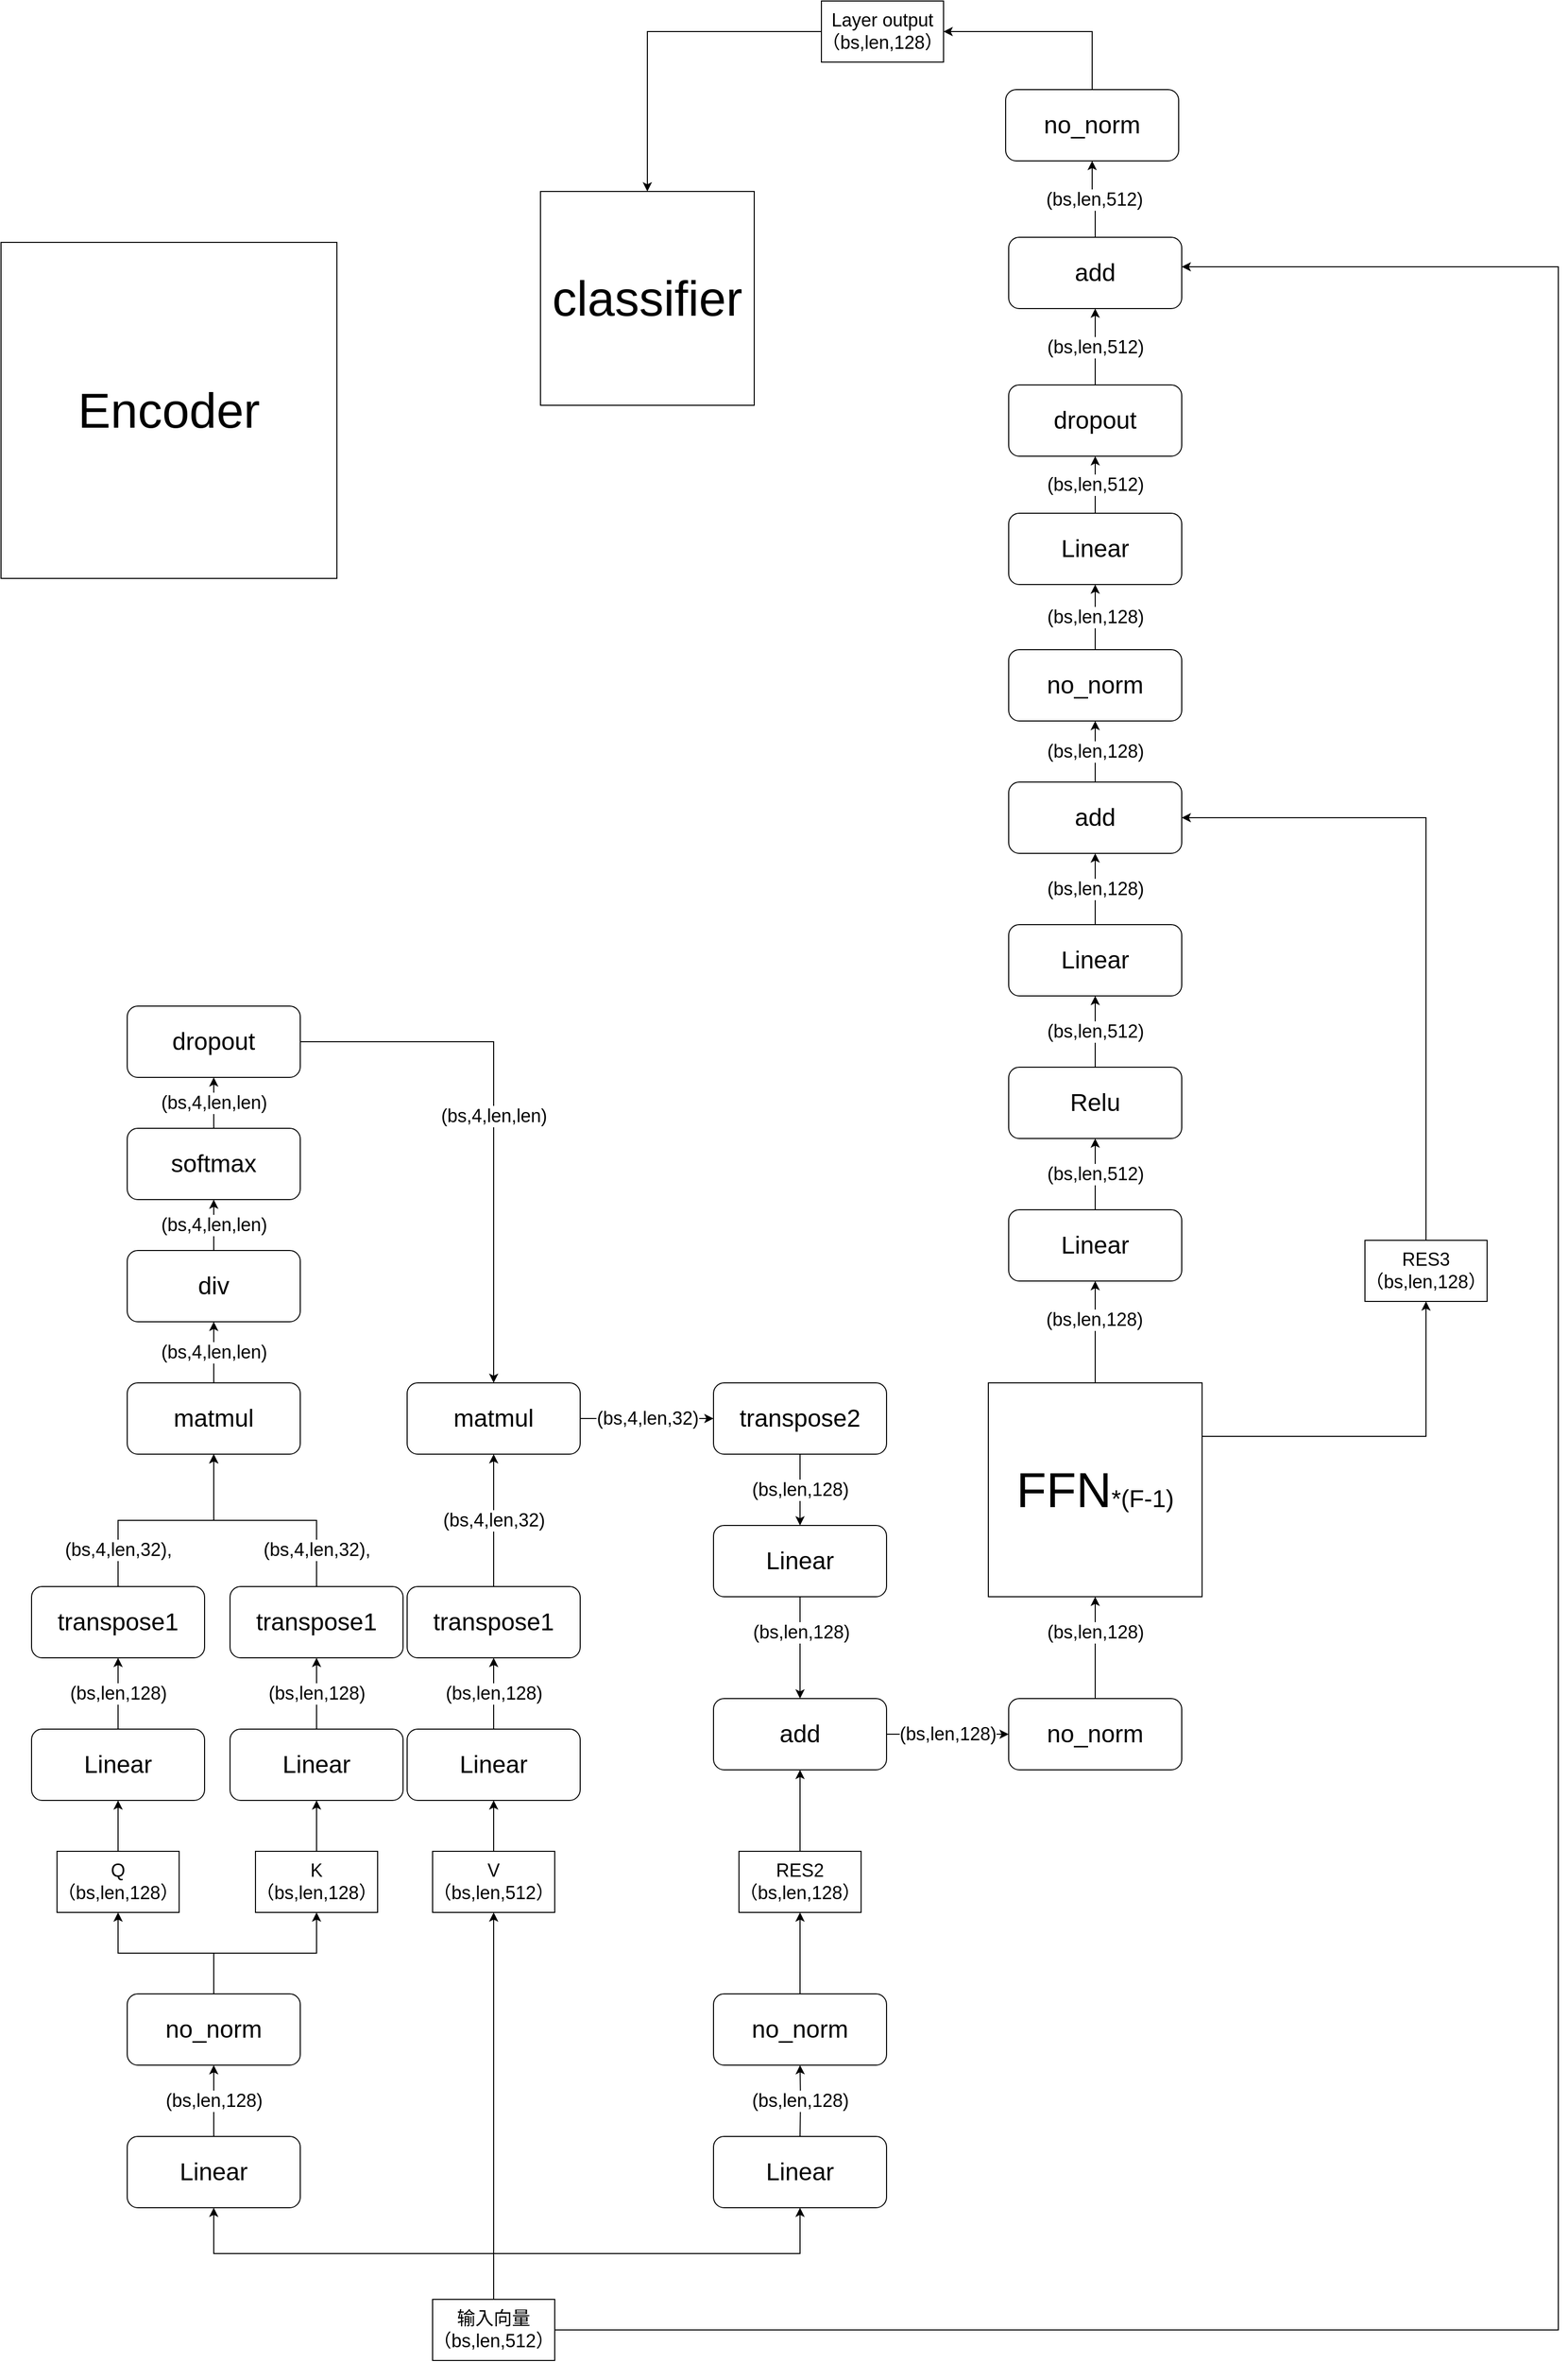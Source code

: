 <mxfile version="14.1.8" type="github">
  <diagram id="-bDwAUGZF6HEHL8bTO1k" name="Page-1">
    <mxGraphModel dx="2249" dy="1995" grid="0" gridSize="10" guides="1" tooltips="1" connect="1" arrows="1" fold="1" page="1" pageScale="1" pageWidth="827" pageHeight="1169" background="#FFFFFF" math="0" shadow="0">
      <root>
        <mxCell id="0" />
        <mxCell id="1" parent="0" />
        <mxCell id="z0Eabihm9_tUjj2ShErL-15" value="&lt;font style=&quot;font-size: 18px&quot;&gt;(bs,len,128)&lt;/font&gt;" style="edgeStyle=orthogonalEdgeStyle;rounded=0;orthogonalLoop=1;jettySize=auto;html=1;exitX=0.5;exitY=0;exitDx=0;exitDy=0;entryX=0.5;entryY=1;entryDx=0;entryDy=0;" parent="1" source="z0Eabihm9_tUjj2ShErL-3" target="z0Eabihm9_tUjj2ShErL-9" edge="1">
          <mxGeometry relative="1" as="geometry" />
        </mxCell>
        <mxCell id="z0Eabihm9_tUjj2ShErL-3" value="&lt;font style=&quot;font-size: 24px&quot;&gt;Linear&lt;/font&gt;" style="rounded=1;whiteSpace=wrap;html=1;" parent="1" vertex="1">
          <mxGeometry x="84" y="1010" width="170" height="70" as="geometry" />
        </mxCell>
        <mxCell id="z0Eabihm9_tUjj2ShErL-4" value="&lt;font style=&quot;font-size: 24px&quot;&gt;Linear&lt;/font&gt;" style="rounded=1;whiteSpace=wrap;html=1;" parent="1" vertex="1">
          <mxGeometry x="660" y="1010" width="170" height="70" as="geometry" />
        </mxCell>
        <mxCell id="z0Eabihm9_tUjj2ShErL-7" style="edgeStyle=orthogonalEdgeStyle;rounded=0;orthogonalLoop=1;jettySize=auto;html=1;exitX=0.5;exitY=0;exitDx=0;exitDy=0;entryX=0.5;entryY=1;entryDx=0;entryDy=0;" parent="1" source="z0Eabihm9_tUjj2ShErL-5" target="z0Eabihm9_tUjj2ShErL-3" edge="1">
          <mxGeometry relative="1" as="geometry" />
        </mxCell>
        <mxCell id="z0Eabihm9_tUjj2ShErL-8" style="edgeStyle=orthogonalEdgeStyle;rounded=0;orthogonalLoop=1;jettySize=auto;html=1;exitX=0.5;exitY=0;exitDx=0;exitDy=0;entryX=0.5;entryY=1;entryDx=0;entryDy=0;" parent="1" source="z0Eabihm9_tUjj2ShErL-5" target="z0Eabihm9_tUjj2ShErL-4" edge="1">
          <mxGeometry relative="1" as="geometry" />
        </mxCell>
        <mxCell id="z0Eabihm9_tUjj2ShErL-33" style="edgeStyle=orthogonalEdgeStyle;rounded=0;orthogonalLoop=1;jettySize=auto;html=1;exitX=0.5;exitY=0;exitDx=0;exitDy=0;entryX=0.5;entryY=1;entryDx=0;entryDy=0;" parent="1" source="z0Eabihm9_tUjj2ShErL-5" target="z0Eabihm9_tUjj2ShErL-27" edge="1">
          <mxGeometry relative="1" as="geometry">
            <mxPoint x="444" y="1080" as="targetPoint" />
          </mxGeometry>
        </mxCell>
        <mxCell id="z0Eabihm9_tUjj2ShErL-121" style="edgeStyle=orthogonalEdgeStyle;rounded=0;orthogonalLoop=1;jettySize=auto;html=1;exitX=1;exitY=0.5;exitDx=0;exitDy=0;entryX=1;entryY=0.414;entryDx=0;entryDy=0;entryPerimeter=0;" parent="1" source="z0Eabihm9_tUjj2ShErL-5" target="z0Eabihm9_tUjj2ShErL-117" edge="1">
          <mxGeometry relative="1" as="geometry">
            <Array as="points">
              <mxPoint x="1490" y="1200" />
              <mxPoint x="1490" y="-826" />
            </Array>
          </mxGeometry>
        </mxCell>
        <mxCell id="z0Eabihm9_tUjj2ShErL-5" value="&lt;font style=&quot;font-size: 18px&quot;&gt;输入向量&lt;br&gt;（bs,len,512）&lt;/font&gt;" style="rounded=0;whiteSpace=wrap;html=1;" parent="1" vertex="1">
          <mxGeometry x="384" y="1170" width="120" height="60" as="geometry" />
        </mxCell>
        <mxCell id="z0Eabihm9_tUjj2ShErL-28" style="edgeStyle=orthogonalEdgeStyle;rounded=0;orthogonalLoop=1;jettySize=auto;html=1;exitX=0.5;exitY=0;exitDx=0;exitDy=0;entryX=0.5;entryY=1;entryDx=0;entryDy=0;" parent="1" source="z0Eabihm9_tUjj2ShErL-9" target="z0Eabihm9_tUjj2ShErL-21" edge="1">
          <mxGeometry relative="1" as="geometry" />
        </mxCell>
        <mxCell id="z0Eabihm9_tUjj2ShErL-29" style="edgeStyle=orthogonalEdgeStyle;rounded=0;orthogonalLoop=1;jettySize=auto;html=1;exitX=0.5;exitY=0;exitDx=0;exitDy=0;entryX=0.5;entryY=1;entryDx=0;entryDy=0;" parent="1" source="z0Eabihm9_tUjj2ShErL-9" target="z0Eabihm9_tUjj2ShErL-22" edge="1">
          <mxGeometry relative="1" as="geometry" />
        </mxCell>
        <mxCell id="z0Eabihm9_tUjj2ShErL-9" value="&lt;font style=&quot;font-size: 24px&quot;&gt;no_norm&lt;/font&gt;" style="rounded=1;whiteSpace=wrap;html=1;" parent="1" vertex="1">
          <mxGeometry x="84" y="870" width="170" height="70" as="geometry" />
        </mxCell>
        <mxCell id="z0Eabihm9_tUjj2ShErL-31" style="edgeStyle=orthogonalEdgeStyle;rounded=0;orthogonalLoop=1;jettySize=auto;html=1;exitX=0.5;exitY=0;exitDx=0;exitDy=0;entryX=0.5;entryY=1;entryDx=0;entryDy=0;" parent="1" source="z0Eabihm9_tUjj2ShErL-10" target="z0Eabihm9_tUjj2ShErL-23" edge="1">
          <mxGeometry relative="1" as="geometry" />
        </mxCell>
        <mxCell id="z0Eabihm9_tUjj2ShErL-10" value="&lt;font style=&quot;font-size: 24px&quot;&gt;no_norm&lt;/font&gt;" style="rounded=1;whiteSpace=wrap;html=1;" parent="1" vertex="1">
          <mxGeometry x="660" y="870" width="170" height="70" as="geometry" />
        </mxCell>
        <mxCell id="z0Eabihm9_tUjj2ShErL-19" value="&lt;font style=&quot;font-size: 18px&quot;&gt;(bs,len,128)&lt;/font&gt;" style="edgeStyle=orthogonalEdgeStyle;rounded=0;orthogonalLoop=1;jettySize=auto;html=1;entryX=0.5;entryY=1;entryDx=0;entryDy=0;" parent="1" target="z0Eabihm9_tUjj2ShErL-10" edge="1">
          <mxGeometry relative="1" as="geometry">
            <mxPoint x="745" y="1010" as="sourcePoint" />
            <mxPoint x="395" y="950" as="targetPoint" />
          </mxGeometry>
        </mxCell>
        <mxCell id="z0Eabihm9_tUjj2ShErL-37" style="edgeStyle=orthogonalEdgeStyle;rounded=0;orthogonalLoop=1;jettySize=auto;html=1;exitX=0.5;exitY=0;exitDx=0;exitDy=0;entryX=0.5;entryY=1;entryDx=0;entryDy=0;" parent="1" source="z0Eabihm9_tUjj2ShErL-21" target="z0Eabihm9_tUjj2ShErL-34" edge="1">
          <mxGeometry relative="1" as="geometry" />
        </mxCell>
        <mxCell id="z0Eabihm9_tUjj2ShErL-21" value="&lt;font style=&quot;font-size: 18px&quot;&gt;Q&lt;br&gt;（bs,len,128）&lt;/font&gt;" style="rounded=0;whiteSpace=wrap;html=1;" parent="1" vertex="1">
          <mxGeometry x="15" y="730" width="120" height="60" as="geometry" />
        </mxCell>
        <mxCell id="z0Eabihm9_tUjj2ShErL-38" style="edgeStyle=orthogonalEdgeStyle;rounded=0;orthogonalLoop=1;jettySize=auto;html=1;exitX=0.5;exitY=0;exitDx=0;exitDy=0;entryX=0.5;entryY=1;entryDx=0;entryDy=0;" parent="1" source="z0Eabihm9_tUjj2ShErL-22" edge="1">
          <mxGeometry relative="1" as="geometry">
            <mxPoint x="270" y="680" as="targetPoint" />
          </mxGeometry>
        </mxCell>
        <mxCell id="z0Eabihm9_tUjj2ShErL-22" value="&lt;font style=&quot;font-size: 18px&quot;&gt;K&lt;br&gt;（bs,len,128）&lt;/font&gt;" style="rounded=0;whiteSpace=wrap;html=1;" parent="1" vertex="1">
          <mxGeometry x="210" y="730" width="120" height="60" as="geometry" />
        </mxCell>
        <mxCell id="z0Eabihm9_tUjj2ShErL-74" style="edgeStyle=orthogonalEdgeStyle;rounded=0;orthogonalLoop=1;jettySize=auto;html=1;exitX=0.5;exitY=0;exitDx=0;exitDy=0;" parent="1" source="z0Eabihm9_tUjj2ShErL-23" target="z0Eabihm9_tUjj2ShErL-72" edge="1">
          <mxGeometry relative="1" as="geometry" />
        </mxCell>
        <mxCell id="z0Eabihm9_tUjj2ShErL-23" value="&lt;font style=&quot;font-size: 18px&quot;&gt;RES2&lt;br&gt;（bs,len,128）&lt;/font&gt;" style="rounded=0;whiteSpace=wrap;html=1;" parent="1" vertex="1">
          <mxGeometry x="685" y="730" width="120" height="60" as="geometry" />
        </mxCell>
        <mxCell id="z0Eabihm9_tUjj2ShErL-39" style="edgeStyle=orthogonalEdgeStyle;rounded=0;orthogonalLoop=1;jettySize=auto;html=1;exitX=0.5;exitY=0;exitDx=0;exitDy=0;entryX=0.5;entryY=1;entryDx=0;entryDy=0;" parent="1" source="z0Eabihm9_tUjj2ShErL-27" edge="1">
          <mxGeometry relative="1" as="geometry">
            <mxPoint x="444" y="680" as="targetPoint" />
          </mxGeometry>
        </mxCell>
        <mxCell id="z0Eabihm9_tUjj2ShErL-27" value="&lt;font style=&quot;font-size: 18px&quot;&gt;V&lt;br&gt;（bs,len,512）&lt;/font&gt;" style="rounded=0;whiteSpace=wrap;html=1;" parent="1" vertex="1">
          <mxGeometry x="384" y="730" width="120" height="60" as="geometry" />
        </mxCell>
        <mxCell id="z0Eabihm9_tUjj2ShErL-34" value="&lt;font style=&quot;font-size: 24px&quot;&gt;Linear&lt;/font&gt;" style="rounded=1;whiteSpace=wrap;html=1;" parent="1" vertex="1">
          <mxGeometry x="-10" y="610" width="170" height="70" as="geometry" />
        </mxCell>
        <mxCell id="z0Eabihm9_tUjj2ShErL-55" value="&lt;font style=&quot;font-size: 18px&quot;&gt;(bs,4,len,32),&lt;/font&gt;" style="edgeStyle=orthogonalEdgeStyle;rounded=0;orthogonalLoop=1;jettySize=auto;html=1;exitX=0.5;exitY=0;exitDx=0;exitDy=0;entryX=0.5;entryY=1;entryDx=0;entryDy=0;" parent="1" source="z0Eabihm9_tUjj2ShErL-40" target="z0Eabihm9_tUjj2ShErL-54" edge="1">
          <mxGeometry x="-0.674" relative="1" as="geometry">
            <mxPoint as="offset" />
          </mxGeometry>
        </mxCell>
        <mxCell id="z0Eabihm9_tUjj2ShErL-40" value="&lt;font style=&quot;font-size: 24px&quot;&gt;transpose1&lt;/font&gt;" style="rounded=1;whiteSpace=wrap;html=1;" parent="1" vertex="1">
          <mxGeometry x="-10" y="470" width="170" height="70" as="geometry" />
        </mxCell>
        <mxCell id="z0Eabihm9_tUjj2ShErL-43" value="&lt;font style=&quot;font-size: 18px&quot;&gt;(bs,len,128)&lt;/font&gt;" style="edgeStyle=orthogonalEdgeStyle;rounded=0;orthogonalLoop=1;jettySize=auto;html=1;exitX=0.5;exitY=0;exitDx=0;exitDy=0;entryX=0.5;entryY=1;entryDx=0;entryDy=0;" parent="1" source="z0Eabihm9_tUjj2ShErL-34" target="z0Eabihm9_tUjj2ShErL-40" edge="1">
          <mxGeometry relative="1" as="geometry">
            <mxPoint x="77" y="605" as="sourcePoint" />
            <mxPoint x="77" y="555" as="targetPoint" />
          </mxGeometry>
        </mxCell>
        <mxCell id="z0Eabihm9_tUjj2ShErL-48" value="&lt;font style=&quot;font-size: 24px&quot;&gt;Linear&lt;/font&gt;" style="rounded=1;whiteSpace=wrap;html=1;" parent="1" vertex="1">
          <mxGeometry x="185" y="610" width="170" height="70" as="geometry" />
        </mxCell>
        <mxCell id="z0Eabihm9_tUjj2ShErL-56" value="&lt;font style=&quot;font-size: 18px&quot;&gt;&lt;span style=&quot;color: rgb(0 , 0 , 0) ; font-family: &amp;#34;helvetica&amp;#34; ; font-style: normal ; font-weight: 400 ; letter-spacing: normal ; text-align: center ; text-indent: 0px ; text-transform: none ; word-spacing: 0px ; background-color: rgb(255 , 255 , 255) ; display: inline ; float: none&quot;&gt;(bs,4,len,32),&lt;/span&gt;&lt;br&gt;&lt;/font&gt;" style="edgeStyle=orthogonalEdgeStyle;rounded=0;orthogonalLoop=1;jettySize=auto;html=1;exitX=0.5;exitY=0;exitDx=0;exitDy=0;entryX=0.5;entryY=1;entryDx=0;entryDy=0;" parent="1" source="z0Eabihm9_tUjj2ShErL-49" target="z0Eabihm9_tUjj2ShErL-54" edge="1">
          <mxGeometry x="-0.686" relative="1" as="geometry">
            <mxPoint x="170" y="390" as="targetPoint" />
            <mxPoint as="offset" />
          </mxGeometry>
        </mxCell>
        <mxCell id="z0Eabihm9_tUjj2ShErL-49" value="&lt;span style=&quot;font-size: 24px&quot;&gt;transpose1&lt;/span&gt;" style="rounded=1;whiteSpace=wrap;html=1;" parent="1" vertex="1">
          <mxGeometry x="185" y="470" width="170" height="70" as="geometry" />
        </mxCell>
        <mxCell id="z0Eabihm9_tUjj2ShErL-50" value="&lt;font style=&quot;font-size: 18px&quot;&gt;(bs,len,128)&lt;/font&gt;" style="edgeStyle=orthogonalEdgeStyle;rounded=0;orthogonalLoop=1;jettySize=auto;html=1;exitX=0.5;exitY=0;exitDx=0;exitDy=0;entryX=0.5;entryY=1;entryDx=0;entryDy=0;" parent="1" source="z0Eabihm9_tUjj2ShErL-48" target="z0Eabihm9_tUjj2ShErL-49" edge="1">
          <mxGeometry relative="1" as="geometry">
            <mxPoint x="272" y="605" as="sourcePoint" />
            <mxPoint x="272" y="555" as="targetPoint" />
          </mxGeometry>
        </mxCell>
        <mxCell id="z0Eabihm9_tUjj2ShErL-51" value="&lt;font style=&quot;font-size: 24px&quot;&gt;Linear&lt;/font&gt;" style="rounded=1;whiteSpace=wrap;html=1;" parent="1" vertex="1">
          <mxGeometry x="359" y="610" width="170" height="70" as="geometry" />
        </mxCell>
        <mxCell id="z0Eabihm9_tUjj2ShErL-66" value="&lt;font style=&quot;font-size: 18px&quot;&gt;(bs,4,len,32)&lt;/font&gt;" style="edgeStyle=orthogonalEdgeStyle;rounded=0;orthogonalLoop=1;jettySize=auto;html=1;exitX=0.5;exitY=0;exitDx=0;exitDy=0;entryX=0.5;entryY=1;entryDx=0;entryDy=0;" parent="1" source="z0Eabihm9_tUjj2ShErL-52" target="z0Eabihm9_tUjj2ShErL-64" edge="1">
          <mxGeometry relative="1" as="geometry" />
        </mxCell>
        <mxCell id="z0Eabihm9_tUjj2ShErL-52" value="&lt;span style=&quot;font-size: 24px&quot;&gt;transpose1&lt;/span&gt;" style="rounded=1;whiteSpace=wrap;html=1;" parent="1" vertex="1">
          <mxGeometry x="359" y="470" width="170" height="70" as="geometry" />
        </mxCell>
        <mxCell id="z0Eabihm9_tUjj2ShErL-53" value="&lt;font style=&quot;font-size: 18px&quot;&gt;(bs,len,128)&lt;/font&gt;" style="edgeStyle=orthogonalEdgeStyle;rounded=0;orthogonalLoop=1;jettySize=auto;html=1;exitX=0.5;exitY=0;exitDx=0;exitDy=0;entryX=0.5;entryY=1;entryDx=0;entryDy=0;" parent="1" source="z0Eabihm9_tUjj2ShErL-51" target="z0Eabihm9_tUjj2ShErL-52" edge="1">
          <mxGeometry relative="1" as="geometry">
            <mxPoint x="446" y="605" as="sourcePoint" />
            <mxPoint x="446" y="555" as="targetPoint" />
          </mxGeometry>
        </mxCell>
        <mxCell id="z0Eabihm9_tUjj2ShErL-59" value="&lt;font style=&quot;font-size: 18px&quot;&gt;(bs,4,len,len)&lt;/font&gt;" style="edgeStyle=orthogonalEdgeStyle;rounded=0;orthogonalLoop=1;jettySize=auto;html=1;exitX=0.5;exitY=0;exitDx=0;exitDy=0;entryX=0.5;entryY=1;entryDx=0;entryDy=0;" parent="1" source="z0Eabihm9_tUjj2ShErL-54" target="z0Eabihm9_tUjj2ShErL-58" edge="1">
          <mxGeometry relative="1" as="geometry" />
        </mxCell>
        <mxCell id="z0Eabihm9_tUjj2ShErL-54" value="&lt;font style=&quot;font-size: 24px&quot;&gt;matmul&lt;/font&gt;" style="rounded=1;whiteSpace=wrap;html=1;" parent="1" vertex="1">
          <mxGeometry x="84" y="270" width="170" height="70" as="geometry" />
        </mxCell>
        <mxCell id="z0Eabihm9_tUjj2ShErL-62" value="&lt;font style=&quot;font-size: 18px&quot;&gt;(bs,4,len,len)&lt;/font&gt;" style="edgeStyle=orthogonalEdgeStyle;rounded=0;orthogonalLoop=1;jettySize=auto;html=1;exitX=0.5;exitY=0;exitDx=0;exitDy=0;entryX=0.5;entryY=1;entryDx=0;entryDy=0;" parent="1" source="z0Eabihm9_tUjj2ShErL-58" target="z0Eabihm9_tUjj2ShErL-60" edge="1">
          <mxGeometry relative="1" as="geometry" />
        </mxCell>
        <mxCell id="z0Eabihm9_tUjj2ShErL-58" value="&lt;font style=&quot;font-size: 24px&quot;&gt;div&lt;/font&gt;" style="rounded=1;whiteSpace=wrap;html=1;" parent="1" vertex="1">
          <mxGeometry x="84" y="140" width="170" height="70" as="geometry" />
        </mxCell>
        <mxCell id="z0Eabihm9_tUjj2ShErL-63" value="&lt;font style=&quot;font-size: 18px&quot;&gt;(bs,4,len,len)&lt;/font&gt;" style="edgeStyle=orthogonalEdgeStyle;rounded=0;orthogonalLoop=1;jettySize=auto;html=1;exitX=0.5;exitY=0;exitDx=0;exitDy=0;entryX=0.5;entryY=1;entryDx=0;entryDy=0;" parent="1" source="z0Eabihm9_tUjj2ShErL-60" target="z0Eabihm9_tUjj2ShErL-61" edge="1">
          <mxGeometry relative="1" as="geometry" />
        </mxCell>
        <mxCell id="z0Eabihm9_tUjj2ShErL-60" value="&lt;font style=&quot;font-size: 24px&quot;&gt;softmax&lt;/font&gt;" style="rounded=1;whiteSpace=wrap;html=1;" parent="1" vertex="1">
          <mxGeometry x="84" y="20" width="170" height="70" as="geometry" />
        </mxCell>
        <mxCell id="z0Eabihm9_tUjj2ShErL-65" value="&lt;font style=&quot;font-size: 18px&quot;&gt;(bs,4,len,len)&lt;/font&gt;" style="edgeStyle=orthogonalEdgeStyle;rounded=0;orthogonalLoop=1;jettySize=auto;html=1;exitX=1;exitY=0.5;exitDx=0;exitDy=0;entryX=0.5;entryY=0;entryDx=0;entryDy=0;" parent="1" source="z0Eabihm9_tUjj2ShErL-61" target="z0Eabihm9_tUjj2ShErL-64" edge="1">
          <mxGeometry relative="1" as="geometry">
            <mxPoint x="310" y="310" as="targetPoint" />
          </mxGeometry>
        </mxCell>
        <mxCell id="z0Eabihm9_tUjj2ShErL-61" value="&lt;font style=&quot;font-size: 24px&quot;&gt;dropout&lt;/font&gt;" style="rounded=1;whiteSpace=wrap;html=1;" parent="1" vertex="1">
          <mxGeometry x="84" y="-100" width="170" height="70" as="geometry" />
        </mxCell>
        <mxCell id="z0Eabihm9_tUjj2ShErL-69" value="&lt;font style=&quot;font-size: 18px&quot;&gt;(bs,4,len,32)&lt;/font&gt;" style="edgeStyle=orthogonalEdgeStyle;rounded=0;orthogonalLoop=1;jettySize=auto;html=1;exitX=1;exitY=0.5;exitDx=0;exitDy=0;" parent="1" source="z0Eabihm9_tUjj2ShErL-64" target="z0Eabihm9_tUjj2ShErL-67" edge="1">
          <mxGeometry relative="1" as="geometry" />
        </mxCell>
        <mxCell id="z0Eabihm9_tUjj2ShErL-64" value="&lt;font style=&quot;font-size: 24px&quot;&gt;matmul&lt;/font&gt;" style="rounded=1;whiteSpace=wrap;html=1;" parent="1" vertex="1">
          <mxGeometry x="359" y="270" width="170" height="70" as="geometry" />
        </mxCell>
        <mxCell id="z0Eabihm9_tUjj2ShErL-83" value="&lt;font style=&quot;font-size: 18px&quot;&gt;(bs,len,128)&lt;/font&gt;" style="edgeStyle=orthogonalEdgeStyle;rounded=0;orthogonalLoop=1;jettySize=auto;html=1;" parent="1" source="z0Eabihm9_tUjj2ShErL-67" target="z0Eabihm9_tUjj2ShErL-70" edge="1">
          <mxGeometry relative="1" as="geometry" />
        </mxCell>
        <mxCell id="z0Eabihm9_tUjj2ShErL-67" value="&lt;font style=&quot;font-size: 24px&quot;&gt;transpose2&lt;/font&gt;" style="rounded=1;whiteSpace=wrap;html=1;" parent="1" vertex="1">
          <mxGeometry x="660" y="270" width="170" height="70" as="geometry" />
        </mxCell>
        <mxCell id="z0Eabihm9_tUjj2ShErL-78" value="" style="edgeStyle=orthogonalEdgeStyle;rounded=0;orthogonalLoop=1;jettySize=auto;html=1;" parent="1" source="z0Eabihm9_tUjj2ShErL-70" target="z0Eabihm9_tUjj2ShErL-72" edge="1">
          <mxGeometry relative="1" as="geometry" />
        </mxCell>
        <mxCell id="z0Eabihm9_tUjj2ShErL-79" value="&lt;font style=&quot;font-size: 18px&quot;&gt;(bs,len,128)&lt;/font&gt;" style="edgeLabel;html=1;align=center;verticalAlign=middle;resizable=0;points=[];" parent="z0Eabihm9_tUjj2ShErL-78" vertex="1" connectable="0">
          <mxGeometry x="-0.3" y="1" relative="1" as="geometry">
            <mxPoint as="offset" />
          </mxGeometry>
        </mxCell>
        <mxCell id="z0Eabihm9_tUjj2ShErL-70" value="&lt;span style=&quot;font-size: 24px&quot;&gt;Linear&lt;/span&gt;" style="rounded=1;whiteSpace=wrap;html=1;" parent="1" vertex="1">
          <mxGeometry x="660" y="410" width="170" height="70" as="geometry" />
        </mxCell>
        <mxCell id="z0Eabihm9_tUjj2ShErL-89" value="&lt;font style=&quot;font-size: 18px&quot;&gt;(bs,len,128)&lt;/font&gt;" style="edgeStyle=orthogonalEdgeStyle;rounded=0;orthogonalLoop=1;jettySize=auto;html=1;exitX=1;exitY=0.5;exitDx=0;exitDy=0;entryX=0;entryY=0.5;entryDx=0;entryDy=0;" parent="1" source="z0Eabihm9_tUjj2ShErL-72" target="z0Eabihm9_tUjj2ShErL-76" edge="1">
          <mxGeometry relative="1" as="geometry" />
        </mxCell>
        <mxCell id="z0Eabihm9_tUjj2ShErL-72" value="&lt;font style=&quot;font-size: 24px&quot;&gt;add&lt;/font&gt;" style="rounded=1;whiteSpace=wrap;html=1;" parent="1" vertex="1">
          <mxGeometry x="660" y="580" width="170" height="70" as="geometry" />
        </mxCell>
        <mxCell id="z0Eabihm9_tUjj2ShErL-81" style="edgeStyle=orthogonalEdgeStyle;rounded=0;orthogonalLoop=1;jettySize=auto;html=1;exitX=0.5;exitY=0;exitDx=0;exitDy=0;entryX=0.5;entryY=1;entryDx=0;entryDy=0;" parent="1" source="z0Eabihm9_tUjj2ShErL-76" edge="1">
          <mxGeometry relative="1" as="geometry">
            <mxPoint x="1035" y="480" as="targetPoint" />
          </mxGeometry>
        </mxCell>
        <mxCell id="z0Eabihm9_tUjj2ShErL-82" value="&lt;font style=&quot;font-size: 18px&quot;&gt;(bs,len,128)&lt;/font&gt;" style="edgeLabel;html=1;align=center;verticalAlign=middle;resizable=0;points=[];" parent="z0Eabihm9_tUjj2ShErL-81" vertex="1" connectable="0">
          <mxGeometry x="0.3" y="1" relative="1" as="geometry">
            <mxPoint as="offset" />
          </mxGeometry>
        </mxCell>
        <mxCell id="z0Eabihm9_tUjj2ShErL-76" value="&lt;font style=&quot;font-size: 24px&quot;&gt;no_norm&lt;/font&gt;" style="rounded=1;whiteSpace=wrap;html=1;" parent="1" vertex="1">
          <mxGeometry x="950" y="580" width="170" height="70" as="geometry" />
        </mxCell>
        <mxCell id="z0Eabihm9_tUjj2ShErL-91" style="edgeStyle=orthogonalEdgeStyle;rounded=0;orthogonalLoop=1;jettySize=auto;html=1;exitX=0.5;exitY=0;exitDx=0;exitDy=0;entryX=0.5;entryY=1;entryDx=0;entryDy=0;" parent="1" source="z0Eabihm9_tUjj2ShErL-86" target="z0Eabihm9_tUjj2ShErL-90" edge="1">
          <mxGeometry relative="1" as="geometry" />
        </mxCell>
        <mxCell id="z0Eabihm9_tUjj2ShErL-92" value="&lt;font style=&quot;font-size: 18px&quot;&gt;(bs,len,128)&lt;/font&gt;" style="edgeLabel;html=1;align=center;verticalAlign=middle;resizable=0;points=[];" parent="z0Eabihm9_tUjj2ShErL-91" vertex="1" connectable="0">
          <mxGeometry x="0.24" y="1" relative="1" as="geometry">
            <mxPoint as="offset" />
          </mxGeometry>
        </mxCell>
        <mxCell id="Jz__1WM29iwP3S1xcmF--2" style="edgeStyle=orthogonalEdgeStyle;rounded=0;orthogonalLoop=1;jettySize=auto;html=1;exitX=1;exitY=0.25;exitDx=0;exitDy=0;entryX=0.5;entryY=1;entryDx=0;entryDy=0;" parent="1" source="z0Eabihm9_tUjj2ShErL-86" target="z0Eabihm9_tUjj2ShErL-107" edge="1">
          <mxGeometry relative="1" as="geometry" />
        </mxCell>
        <mxCell id="z0Eabihm9_tUjj2ShErL-86" value="&lt;font style=&quot;font-size: 48px&quot;&gt;FFN&lt;/font&gt;&lt;font style=&quot;font-size: 24px&quot;&gt;*(F-1)&lt;/font&gt;" style="whiteSpace=wrap;html=1;aspect=fixed;" parent="1" vertex="1">
          <mxGeometry x="930" y="270" width="210" height="210" as="geometry" />
        </mxCell>
        <mxCell id="z0Eabihm9_tUjj2ShErL-94" value="&lt;font style=&quot;font-size: 18px&quot;&gt;(bs,len,512)&lt;/font&gt;" style="edgeStyle=orthogonalEdgeStyle;rounded=0;orthogonalLoop=1;jettySize=auto;html=1;exitX=0.5;exitY=0;exitDx=0;exitDy=0;entryX=0.5;entryY=1;entryDx=0;entryDy=0;" parent="1" source="z0Eabihm9_tUjj2ShErL-90" target="z0Eabihm9_tUjj2ShErL-93" edge="1">
          <mxGeometry relative="1" as="geometry" />
        </mxCell>
        <mxCell id="z0Eabihm9_tUjj2ShErL-90" value="&lt;font style=&quot;font-size: 24px&quot;&gt;Linear&lt;/font&gt;" style="rounded=1;whiteSpace=wrap;html=1;" parent="1" vertex="1">
          <mxGeometry x="950" y="100" width="170" height="70" as="geometry" />
        </mxCell>
        <mxCell id="z0Eabihm9_tUjj2ShErL-96" value="&lt;font style=&quot;font-size: 18px&quot;&gt;(bs,len,512)&lt;/font&gt;" style="edgeStyle=orthogonalEdgeStyle;rounded=0;orthogonalLoop=1;jettySize=auto;html=1;exitX=0.5;exitY=0;exitDx=0;exitDy=0;entryX=0.5;entryY=1;entryDx=0;entryDy=0;" parent="1" source="z0Eabihm9_tUjj2ShErL-93" target="z0Eabihm9_tUjj2ShErL-95" edge="1">
          <mxGeometry relative="1" as="geometry" />
        </mxCell>
        <mxCell id="z0Eabihm9_tUjj2ShErL-93" value="&lt;font style=&quot;font-size: 24px&quot;&gt;Relu&lt;/font&gt;" style="rounded=1;whiteSpace=wrap;html=1;" parent="1" vertex="1">
          <mxGeometry x="950" y="-40" width="170" height="70" as="geometry" />
        </mxCell>
        <mxCell id="z0Eabihm9_tUjj2ShErL-101" value="&lt;font style=&quot;font-size: 18px&quot;&gt;(bs,len,128)&lt;/font&gt;" style="edgeStyle=orthogonalEdgeStyle;rounded=0;orthogonalLoop=1;jettySize=auto;html=1;exitX=0.5;exitY=0;exitDx=0;exitDy=0;entryX=0.5;entryY=1;entryDx=0;entryDy=0;" parent="1" source="z0Eabihm9_tUjj2ShErL-95" target="z0Eabihm9_tUjj2ShErL-97" edge="1">
          <mxGeometry relative="1" as="geometry" />
        </mxCell>
        <mxCell id="z0Eabihm9_tUjj2ShErL-95" value="&lt;font style=&quot;font-size: 24px&quot;&gt;Linear&lt;/font&gt;" style="rounded=1;whiteSpace=wrap;html=1;" parent="1" vertex="1">
          <mxGeometry x="950" y="-180" width="170" height="70" as="geometry" />
        </mxCell>
        <mxCell id="z0Eabihm9_tUjj2ShErL-102" value="&lt;font style=&quot;font-size: 18px&quot;&gt;(bs,len,128)&lt;/font&gt;" style="edgeStyle=orthogonalEdgeStyle;rounded=0;orthogonalLoop=1;jettySize=auto;html=1;exitX=0.5;exitY=0;exitDx=0;exitDy=0;entryX=0.5;entryY=1;entryDx=0;entryDy=0;" parent="1" source="z0Eabihm9_tUjj2ShErL-97" target="z0Eabihm9_tUjj2ShErL-99" edge="1">
          <mxGeometry relative="1" as="geometry" />
        </mxCell>
        <mxCell id="z0Eabihm9_tUjj2ShErL-97" value="&lt;font style=&quot;font-size: 24px&quot;&gt;add&lt;/font&gt;" style="rounded=1;whiteSpace=wrap;html=1;" parent="1" vertex="1">
          <mxGeometry x="950" y="-320" width="170" height="70" as="geometry" />
        </mxCell>
        <mxCell id="z0Eabihm9_tUjj2ShErL-111" value="&lt;font style=&quot;font-size: 18px&quot;&gt;(bs,len,128)&lt;/font&gt;" style="edgeStyle=orthogonalEdgeStyle;rounded=0;orthogonalLoop=1;jettySize=auto;html=1;exitX=0.5;exitY=0;exitDx=0;exitDy=0;entryX=0.5;entryY=1;entryDx=0;entryDy=0;" parent="1" source="z0Eabihm9_tUjj2ShErL-99" target="z0Eabihm9_tUjj2ShErL-110" edge="1">
          <mxGeometry relative="1" as="geometry" />
        </mxCell>
        <mxCell id="z0Eabihm9_tUjj2ShErL-99" value="&lt;font style=&quot;font-size: 24px&quot;&gt;no_norm&lt;/font&gt;" style="rounded=1;whiteSpace=wrap;html=1;" parent="1" vertex="1">
          <mxGeometry x="950" y="-450" width="170" height="70" as="geometry" />
        </mxCell>
        <mxCell id="z0Eabihm9_tUjj2ShErL-109" style="edgeStyle=orthogonalEdgeStyle;rounded=0;orthogonalLoop=1;jettySize=auto;html=1;exitX=0.5;exitY=0;exitDx=0;exitDy=0;entryX=1;entryY=0.5;entryDx=0;entryDy=0;" parent="1" source="z0Eabihm9_tUjj2ShErL-107" target="z0Eabihm9_tUjj2ShErL-97" edge="1">
          <mxGeometry relative="1" as="geometry" />
        </mxCell>
        <mxCell id="z0Eabihm9_tUjj2ShErL-107" value="&lt;font style=&quot;font-size: 18px&quot;&gt;RES3&lt;br&gt;（bs,len,128）&lt;/font&gt;" style="rounded=0;whiteSpace=wrap;html=1;" parent="1" vertex="1">
          <mxGeometry x="1300" y="130" width="120" height="60" as="geometry" />
        </mxCell>
        <mxCell id="z0Eabihm9_tUjj2ShErL-113" value="&lt;font style=&quot;font-size: 18px&quot;&gt;(bs,len,512)&lt;/font&gt;" style="edgeStyle=orthogonalEdgeStyle;rounded=0;orthogonalLoop=1;jettySize=auto;html=1;exitX=0.5;exitY=0;exitDx=0;exitDy=0;entryX=0.5;entryY=1;entryDx=0;entryDy=0;" parent="1" source="z0Eabihm9_tUjj2ShErL-110" target="z0Eabihm9_tUjj2ShErL-112" edge="1">
          <mxGeometry relative="1" as="geometry" />
        </mxCell>
        <mxCell id="z0Eabihm9_tUjj2ShErL-110" value="&lt;font style=&quot;font-size: 24px&quot;&gt;Linear&lt;/font&gt;" style="rounded=1;whiteSpace=wrap;html=1;" parent="1" vertex="1">
          <mxGeometry x="950" y="-584" width="170" height="70" as="geometry" />
        </mxCell>
        <mxCell id="z0Eabihm9_tUjj2ShErL-115" value="&lt;font style=&quot;font-size: 18px&quot;&gt;(bs,len,512)&lt;/font&gt;" style="edgeStyle=orthogonalEdgeStyle;rounded=0;orthogonalLoop=1;jettySize=auto;html=1;exitX=0.5;exitY=0;exitDx=0;exitDy=0;entryX=0.5;entryY=1;entryDx=0;entryDy=0;" parent="1" source="z0Eabihm9_tUjj2ShErL-112" target="z0Eabihm9_tUjj2ShErL-117" edge="1">
          <mxGeometry relative="1" as="geometry">
            <mxPoint x="1035" y="-760" as="targetPoint" />
          </mxGeometry>
        </mxCell>
        <mxCell id="z0Eabihm9_tUjj2ShErL-112" value="&lt;font style=&quot;font-size: 24px&quot;&gt;dropout&lt;/font&gt;" style="rounded=1;whiteSpace=wrap;html=1;" parent="1" vertex="1">
          <mxGeometry x="950" y="-710" width="170" height="70" as="geometry" />
        </mxCell>
        <mxCell id="z0Eabihm9_tUjj2ShErL-120" value="&lt;font style=&quot;font-size: 18px&quot;&gt;(bs,len,512)&lt;/font&gt;" style="edgeStyle=orthogonalEdgeStyle;rounded=0;orthogonalLoop=1;jettySize=auto;html=1;exitX=0.5;exitY=0;exitDx=0;exitDy=0;entryX=0.5;entryY=1;entryDx=0;entryDy=0;" parent="1" source="z0Eabihm9_tUjj2ShErL-117" target="z0Eabihm9_tUjj2ShErL-118" edge="1">
          <mxGeometry relative="1" as="geometry" />
        </mxCell>
        <mxCell id="z0Eabihm9_tUjj2ShErL-117" value="&lt;font style=&quot;font-size: 24px&quot;&gt;add&lt;/font&gt;" style="rounded=1;whiteSpace=wrap;html=1;" parent="1" vertex="1">
          <mxGeometry x="950" y="-855" width="170" height="70" as="geometry" />
        </mxCell>
        <mxCell id="j5lFxiZeUE-a6yjqzKQn-4" style="edgeStyle=orthogonalEdgeStyle;rounded=0;orthogonalLoop=1;jettySize=auto;html=1;exitX=0.5;exitY=0;exitDx=0;exitDy=0;entryX=1;entryY=0.5;entryDx=0;entryDy=0;" edge="1" parent="1" source="z0Eabihm9_tUjj2ShErL-118" target="j5lFxiZeUE-a6yjqzKQn-1">
          <mxGeometry relative="1" as="geometry" />
        </mxCell>
        <mxCell id="z0Eabihm9_tUjj2ShErL-118" value="&lt;font style=&quot;font-size: 24px&quot;&gt;no_norm&lt;/font&gt;" style="rounded=1;whiteSpace=wrap;html=1;" parent="1" vertex="1">
          <mxGeometry x="947" y="-1000" width="170" height="70" as="geometry" />
        </mxCell>
        <mxCell id="z0Eabihm9_tUjj2ShErL-123" value="&lt;font style=&quot;font-size: 48px&quot;&gt;classifier&lt;/font&gt;" style="whiteSpace=wrap;html=1;aspect=fixed;" parent="1" vertex="1">
          <mxGeometry x="490" y="-900" width="210" height="210" as="geometry" />
        </mxCell>
        <mxCell id="z0Eabihm9_tUjj2ShErL-126" value="&lt;font style=&quot;font-size: 48px&quot;&gt;Encoder&lt;/font&gt;" style="whiteSpace=wrap;html=1;aspect=fixed;" parent="1" vertex="1">
          <mxGeometry x="-40" y="-850" width="330" height="330" as="geometry" />
        </mxCell>
        <mxCell id="j5lFxiZeUE-a6yjqzKQn-3" style="edgeStyle=orthogonalEdgeStyle;rounded=0;orthogonalLoop=1;jettySize=auto;html=1;exitX=0;exitY=0.5;exitDx=0;exitDy=0;entryX=0.5;entryY=0;entryDx=0;entryDy=0;" edge="1" parent="1" source="j5lFxiZeUE-a6yjqzKQn-1" target="z0Eabihm9_tUjj2ShErL-123">
          <mxGeometry relative="1" as="geometry" />
        </mxCell>
        <mxCell id="j5lFxiZeUE-a6yjqzKQn-1" value="&lt;font style=&quot;font-size: 18px&quot;&gt;Layer output&lt;br&gt;（bs,len,128）&lt;/font&gt;" style="rounded=0;whiteSpace=wrap;html=1;" vertex="1" parent="1">
          <mxGeometry x="766" y="-1087" width="120" height="60" as="geometry" />
        </mxCell>
      </root>
    </mxGraphModel>
  </diagram>
</mxfile>
